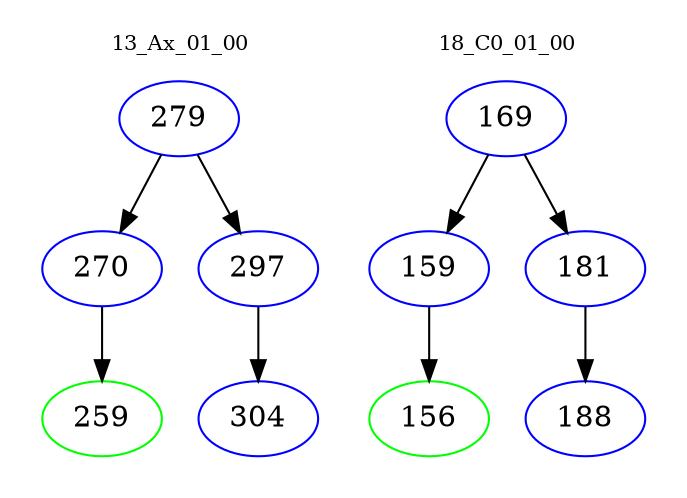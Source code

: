 digraph{
subgraph cluster_0 {
color = white
label = "13_Ax_01_00";
fontsize=10;
T0_279 [label="279", color="blue"]
T0_279 -> T0_270 [color="black"]
T0_270 [label="270", color="blue"]
T0_270 -> T0_259 [color="black"]
T0_259 [label="259", color="green"]
T0_279 -> T0_297 [color="black"]
T0_297 [label="297", color="blue"]
T0_297 -> T0_304 [color="black"]
T0_304 [label="304", color="blue"]
}
subgraph cluster_1 {
color = white
label = "18_C0_01_00";
fontsize=10;
T1_169 [label="169", color="blue"]
T1_169 -> T1_159 [color="black"]
T1_159 [label="159", color="blue"]
T1_159 -> T1_156 [color="black"]
T1_156 [label="156", color="green"]
T1_169 -> T1_181 [color="black"]
T1_181 [label="181", color="blue"]
T1_181 -> T1_188 [color="black"]
T1_188 [label="188", color="blue"]
}
}
